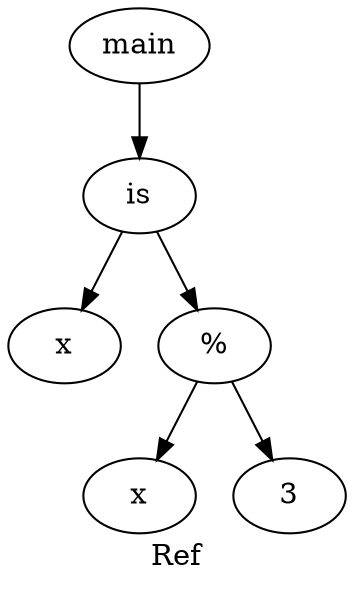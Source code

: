 digraph grafo {
  label="Ref";
  88167088652352 [ label="main" ];
  88167088652352 -> 88167088652592;
  88167088652592 [ label="is" ];
  88167088652592 -> 88167088652544;
  88167088652544 [ label="x" ];
  88167088652592 -> 88167088652496;
  88167088652496 [ label="%" ];
  88167088652496 -> 88167088652400;
  88167088652400 [ label="x" ];
  88167088652496 -> 88167088652448;
  88167088652448 [ label="3" ];
}
